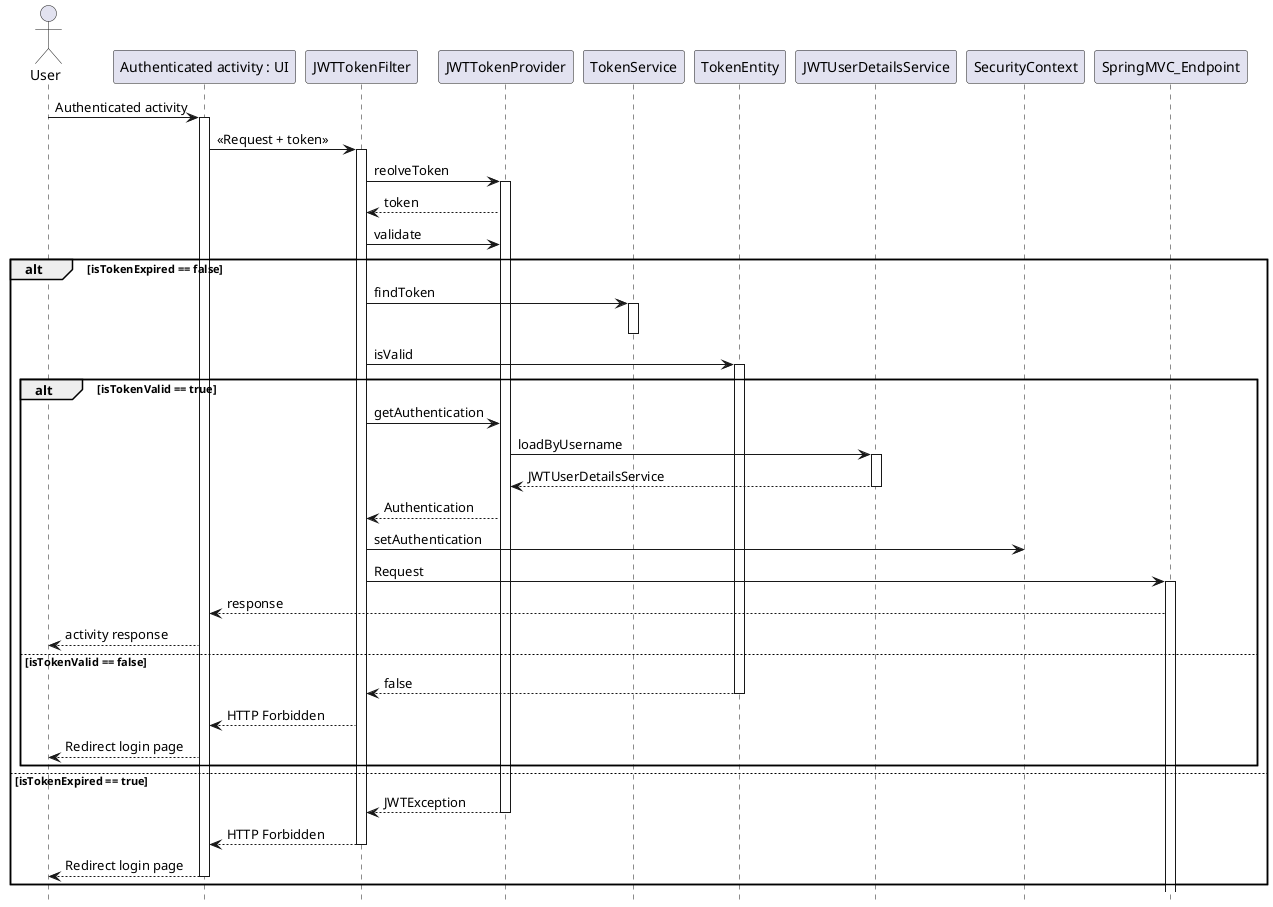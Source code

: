 @startuml Create Bot

hide footbox

actor User
User -> "Authenticated activity : UI" as UI: Authenticated activity
activate UI

UI -> JWTTokenFilter: <<Request + token>>
activate JWTTokenFilter

JWTTokenFilter -> JWTTokenProvider: reolveToken
activate JWTTokenProvider

JWTTokenProvider -->JWTTokenFilter:token

JWTTokenFilter->JWTTokenProvider:validate

alt isTokenExpired == false

JWTTokenFilter->TokenService: findToken
activate TokenService
deactivate TokenService

JWTTokenFilter ->TokenEntity: isValid
activate TokenEntity

alt isTokenValid == true
JWTTokenFilter->JWTTokenProvider:getAuthentication
JWTTokenProvider->JWTUserDetailsService:loadByUsername
activate JWTUserDetailsService

JWTUserDetailsService-->JWTTokenProvider:JWTUserDetailsService
deactivate JWTUserDetailsService

JWTTokenProvider-->JWTTokenFilter:Authentication
JWTTokenFilter->SecurityContext:setAuthentication
JWTTokenFilter->SpringMVC_Endpoint: Request

activate SpringMVC_Endpoint

SpringMVC_Endpoint-->UI:response

UI-->User: activity response

else isTokenValid == false

TokenEntity-->JWTTokenFilter:false
deactivate TokenEntity

JWTTokenFilter-->UI:HTTP Forbidden
UI-->User:Redirect login page
end


else isTokenExpired == true
JWTTokenProvider-->JWTTokenFilter: JWTException
deactivate JWTTokenProvider

JWTTokenFilter-->UI:HTTP Forbidden
deactivate JWTTokenFilter

UI-->User:Redirect login page
deactivate UI

end

@enduml